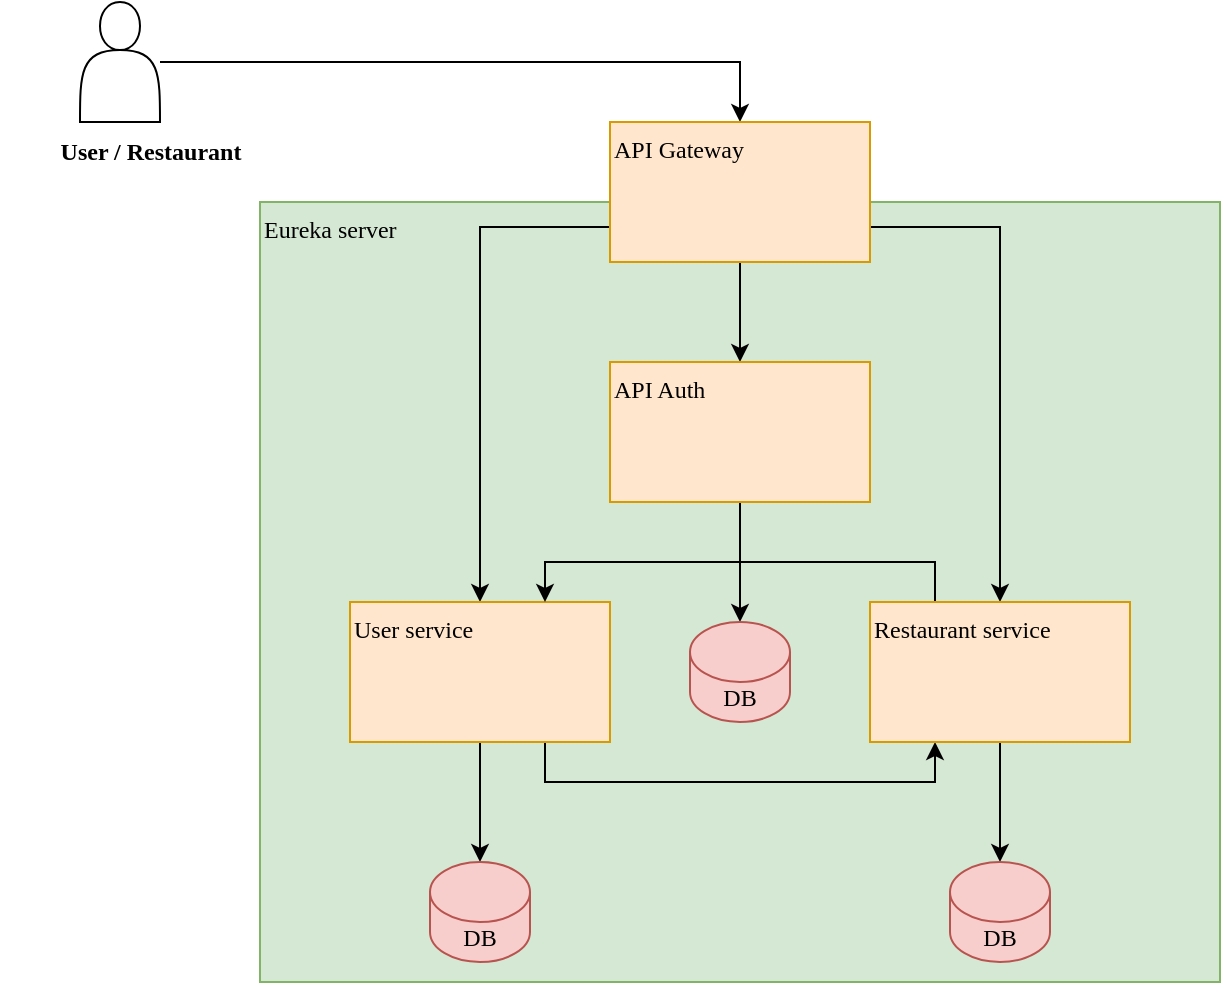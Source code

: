 <mxfile version="20.1.1" type="device"><diagram id="x4A7fDNa2www8minKkTs" name="Page-1"><mxGraphModel dx="868" dy="450" grid="1" gridSize="10" guides="1" tooltips="1" connect="1" arrows="1" fold="1" page="1" pageScale="1" pageWidth="827" pageHeight="1169" math="0" shadow="0"><root><mxCell id="0"/><mxCell id="1" parent="0"/><mxCell id="2-B6G-DVh_49V2V4lisb-1" value="&lt;font face=&quot;Lucida Console&quot;&gt;Eureka server&lt;/font&gt;" style="rounded=0;whiteSpace=wrap;html=1;fillColor=#d5e8d4;strokeColor=#82b366;align=left;verticalAlign=top;" vertex="1" parent="1"><mxGeometry x="190" y="160" width="480" height="390" as="geometry"/></mxCell><mxCell id="2-B6G-DVh_49V2V4lisb-9" style="edgeStyle=orthogonalEdgeStyle;rounded=0;orthogonalLoop=1;jettySize=auto;html=1;entryX=0.5;entryY=0;entryDx=0;entryDy=0;fontFamily=Lucida Console;" edge="1" parent="1" source="2-B6G-DVh_49V2V4lisb-2" target="2-B6G-DVh_49V2V4lisb-5"><mxGeometry relative="1" as="geometry"/></mxCell><mxCell id="2-B6G-DVh_49V2V4lisb-2" value="" style="shape=actor;whiteSpace=wrap;html=1;" vertex="1" parent="1"><mxGeometry x="100" y="60" width="40" height="60" as="geometry"/></mxCell><mxCell id="2-B6G-DVh_49V2V4lisb-10" style="edgeStyle=orthogonalEdgeStyle;rounded=0;orthogonalLoop=1;jettySize=auto;html=1;exitX=0.5;exitY=1;exitDx=0;exitDy=0;entryX=0.5;entryY=0;entryDx=0;entryDy=0;fontFamily=Lucida Console;" edge="1" parent="1" source="2-B6G-DVh_49V2V4lisb-5" target="2-B6G-DVh_49V2V4lisb-6"><mxGeometry relative="1" as="geometry"/></mxCell><mxCell id="2-B6G-DVh_49V2V4lisb-11" style="edgeStyle=orthogonalEdgeStyle;rounded=0;orthogonalLoop=1;jettySize=auto;html=1;exitX=0;exitY=0.75;exitDx=0;exitDy=0;fontFamily=Lucida Console;" edge="1" parent="1" source="2-B6G-DVh_49V2V4lisb-5" target="2-B6G-DVh_49V2V4lisb-7"><mxGeometry relative="1" as="geometry"/></mxCell><mxCell id="2-B6G-DVh_49V2V4lisb-12" style="edgeStyle=orthogonalEdgeStyle;rounded=0;orthogonalLoop=1;jettySize=auto;html=1;exitX=1;exitY=0.75;exitDx=0;exitDy=0;entryX=0.5;entryY=0;entryDx=0;entryDy=0;fontFamily=Lucida Console;" edge="1" parent="1" source="2-B6G-DVh_49V2V4lisb-5" target="2-B6G-DVh_49V2V4lisb-8"><mxGeometry relative="1" as="geometry"/></mxCell><mxCell id="2-B6G-DVh_49V2V4lisb-5" value="API Gateway" style="rounded=0;whiteSpace=wrap;html=1;fontFamily=Lucida Console;align=left;verticalAlign=top;fillColor=#ffe6cc;strokeColor=#d79b00;" vertex="1" parent="1"><mxGeometry x="365" y="120" width="130" height="70" as="geometry"/></mxCell><mxCell id="2-B6G-DVh_49V2V4lisb-18" style="edgeStyle=orthogonalEdgeStyle;rounded=0;orthogonalLoop=1;jettySize=auto;html=1;fontFamily=Lucida Console;" edge="1" parent="1" source="2-B6G-DVh_49V2V4lisb-6" target="2-B6G-DVh_49V2V4lisb-17"><mxGeometry relative="1" as="geometry"/></mxCell><mxCell id="2-B6G-DVh_49V2V4lisb-6" value="API Auth" style="rounded=0;whiteSpace=wrap;html=1;fontFamily=Lucida Console;align=left;verticalAlign=top;fillColor=#ffe6cc;strokeColor=#d79b00;" vertex="1" parent="1"><mxGeometry x="365" y="240" width="130" height="70" as="geometry"/></mxCell><mxCell id="2-B6G-DVh_49V2V4lisb-20" style="edgeStyle=orthogonalEdgeStyle;rounded=0;orthogonalLoop=1;jettySize=auto;html=1;exitX=0.5;exitY=1;exitDx=0;exitDy=0;entryX=0.5;entryY=0;entryDx=0;entryDy=0;entryPerimeter=0;fontFamily=Lucida Console;" edge="1" parent="1" source="2-B6G-DVh_49V2V4lisb-7" target="2-B6G-DVh_49V2V4lisb-19"><mxGeometry relative="1" as="geometry"/></mxCell><mxCell id="2-B6G-DVh_49V2V4lisb-24" style="edgeStyle=orthogonalEdgeStyle;rounded=0;orthogonalLoop=1;jettySize=auto;html=1;exitX=0.75;exitY=1;exitDx=0;exitDy=0;entryX=0.25;entryY=1;entryDx=0;entryDy=0;fontFamily=Lucida Console;" edge="1" parent="1" source="2-B6G-DVh_49V2V4lisb-7" target="2-B6G-DVh_49V2V4lisb-8"><mxGeometry relative="1" as="geometry"/></mxCell><mxCell id="2-B6G-DVh_49V2V4lisb-7" value="User service" style="rounded=0;whiteSpace=wrap;html=1;fontFamily=Lucida Console;align=left;verticalAlign=top;fillColor=#ffe6cc;strokeColor=#d79b00;" vertex="1" parent="1"><mxGeometry x="235" y="360" width="130" height="70" as="geometry"/></mxCell><mxCell id="2-B6G-DVh_49V2V4lisb-22" style="edgeStyle=orthogonalEdgeStyle;rounded=0;orthogonalLoop=1;jettySize=auto;html=1;exitX=0.5;exitY=1;exitDx=0;exitDy=0;fontFamily=Lucida Console;" edge="1" parent="1" source="2-B6G-DVh_49V2V4lisb-8" target="2-B6G-DVh_49V2V4lisb-21"><mxGeometry relative="1" as="geometry"/></mxCell><mxCell id="2-B6G-DVh_49V2V4lisb-26" style="edgeStyle=orthogonalEdgeStyle;rounded=0;orthogonalLoop=1;jettySize=auto;html=1;exitX=0.25;exitY=0;exitDx=0;exitDy=0;entryX=0.75;entryY=0;entryDx=0;entryDy=0;fontFamily=Lucida Console;" edge="1" parent="1" source="2-B6G-DVh_49V2V4lisb-8" target="2-B6G-DVh_49V2V4lisb-7"><mxGeometry relative="1" as="geometry"/></mxCell><mxCell id="2-B6G-DVh_49V2V4lisb-8" value="Restaurant service" style="rounded=0;whiteSpace=wrap;html=1;fontFamily=Lucida Console;align=left;verticalAlign=top;fillColor=#ffe6cc;strokeColor=#d79b00;" vertex="1" parent="1"><mxGeometry x="495" y="360" width="130" height="70" as="geometry"/></mxCell><mxCell id="2-B6G-DVh_49V2V4lisb-16" value="&lt;b&gt;User / Restaurant&lt;/b&gt;" style="text;html=1;align=center;verticalAlign=middle;resizable=0;points=[];autosize=1;strokeColor=none;fillColor=none;fontFamily=Lucida Console;" vertex="1" parent="1"><mxGeometry x="60" y="120" width="150" height="30" as="geometry"/></mxCell><mxCell id="2-B6G-DVh_49V2V4lisb-17" value="DB" style="shape=cylinder3;whiteSpace=wrap;html=1;boundedLbl=1;backgroundOutline=1;size=15;fontFamily=Lucida Console;fillColor=#f8cecc;strokeColor=#b85450;" vertex="1" parent="1"><mxGeometry x="405" y="370" width="50" height="50" as="geometry"/></mxCell><mxCell id="2-B6G-DVh_49V2V4lisb-19" value="DB" style="shape=cylinder3;whiteSpace=wrap;html=1;boundedLbl=1;backgroundOutline=1;size=15;fontFamily=Lucida Console;fillColor=#f8cecc;strokeColor=#b85450;" vertex="1" parent="1"><mxGeometry x="275" y="490" width="50" height="50" as="geometry"/></mxCell><mxCell id="2-B6G-DVh_49V2V4lisb-21" value="DB" style="shape=cylinder3;whiteSpace=wrap;html=1;boundedLbl=1;backgroundOutline=1;size=15;fontFamily=Lucida Console;fillColor=#f8cecc;strokeColor=#b85450;" vertex="1" parent="1"><mxGeometry x="535" y="490" width="50" height="50" as="geometry"/></mxCell></root></mxGraphModel></diagram></mxfile>